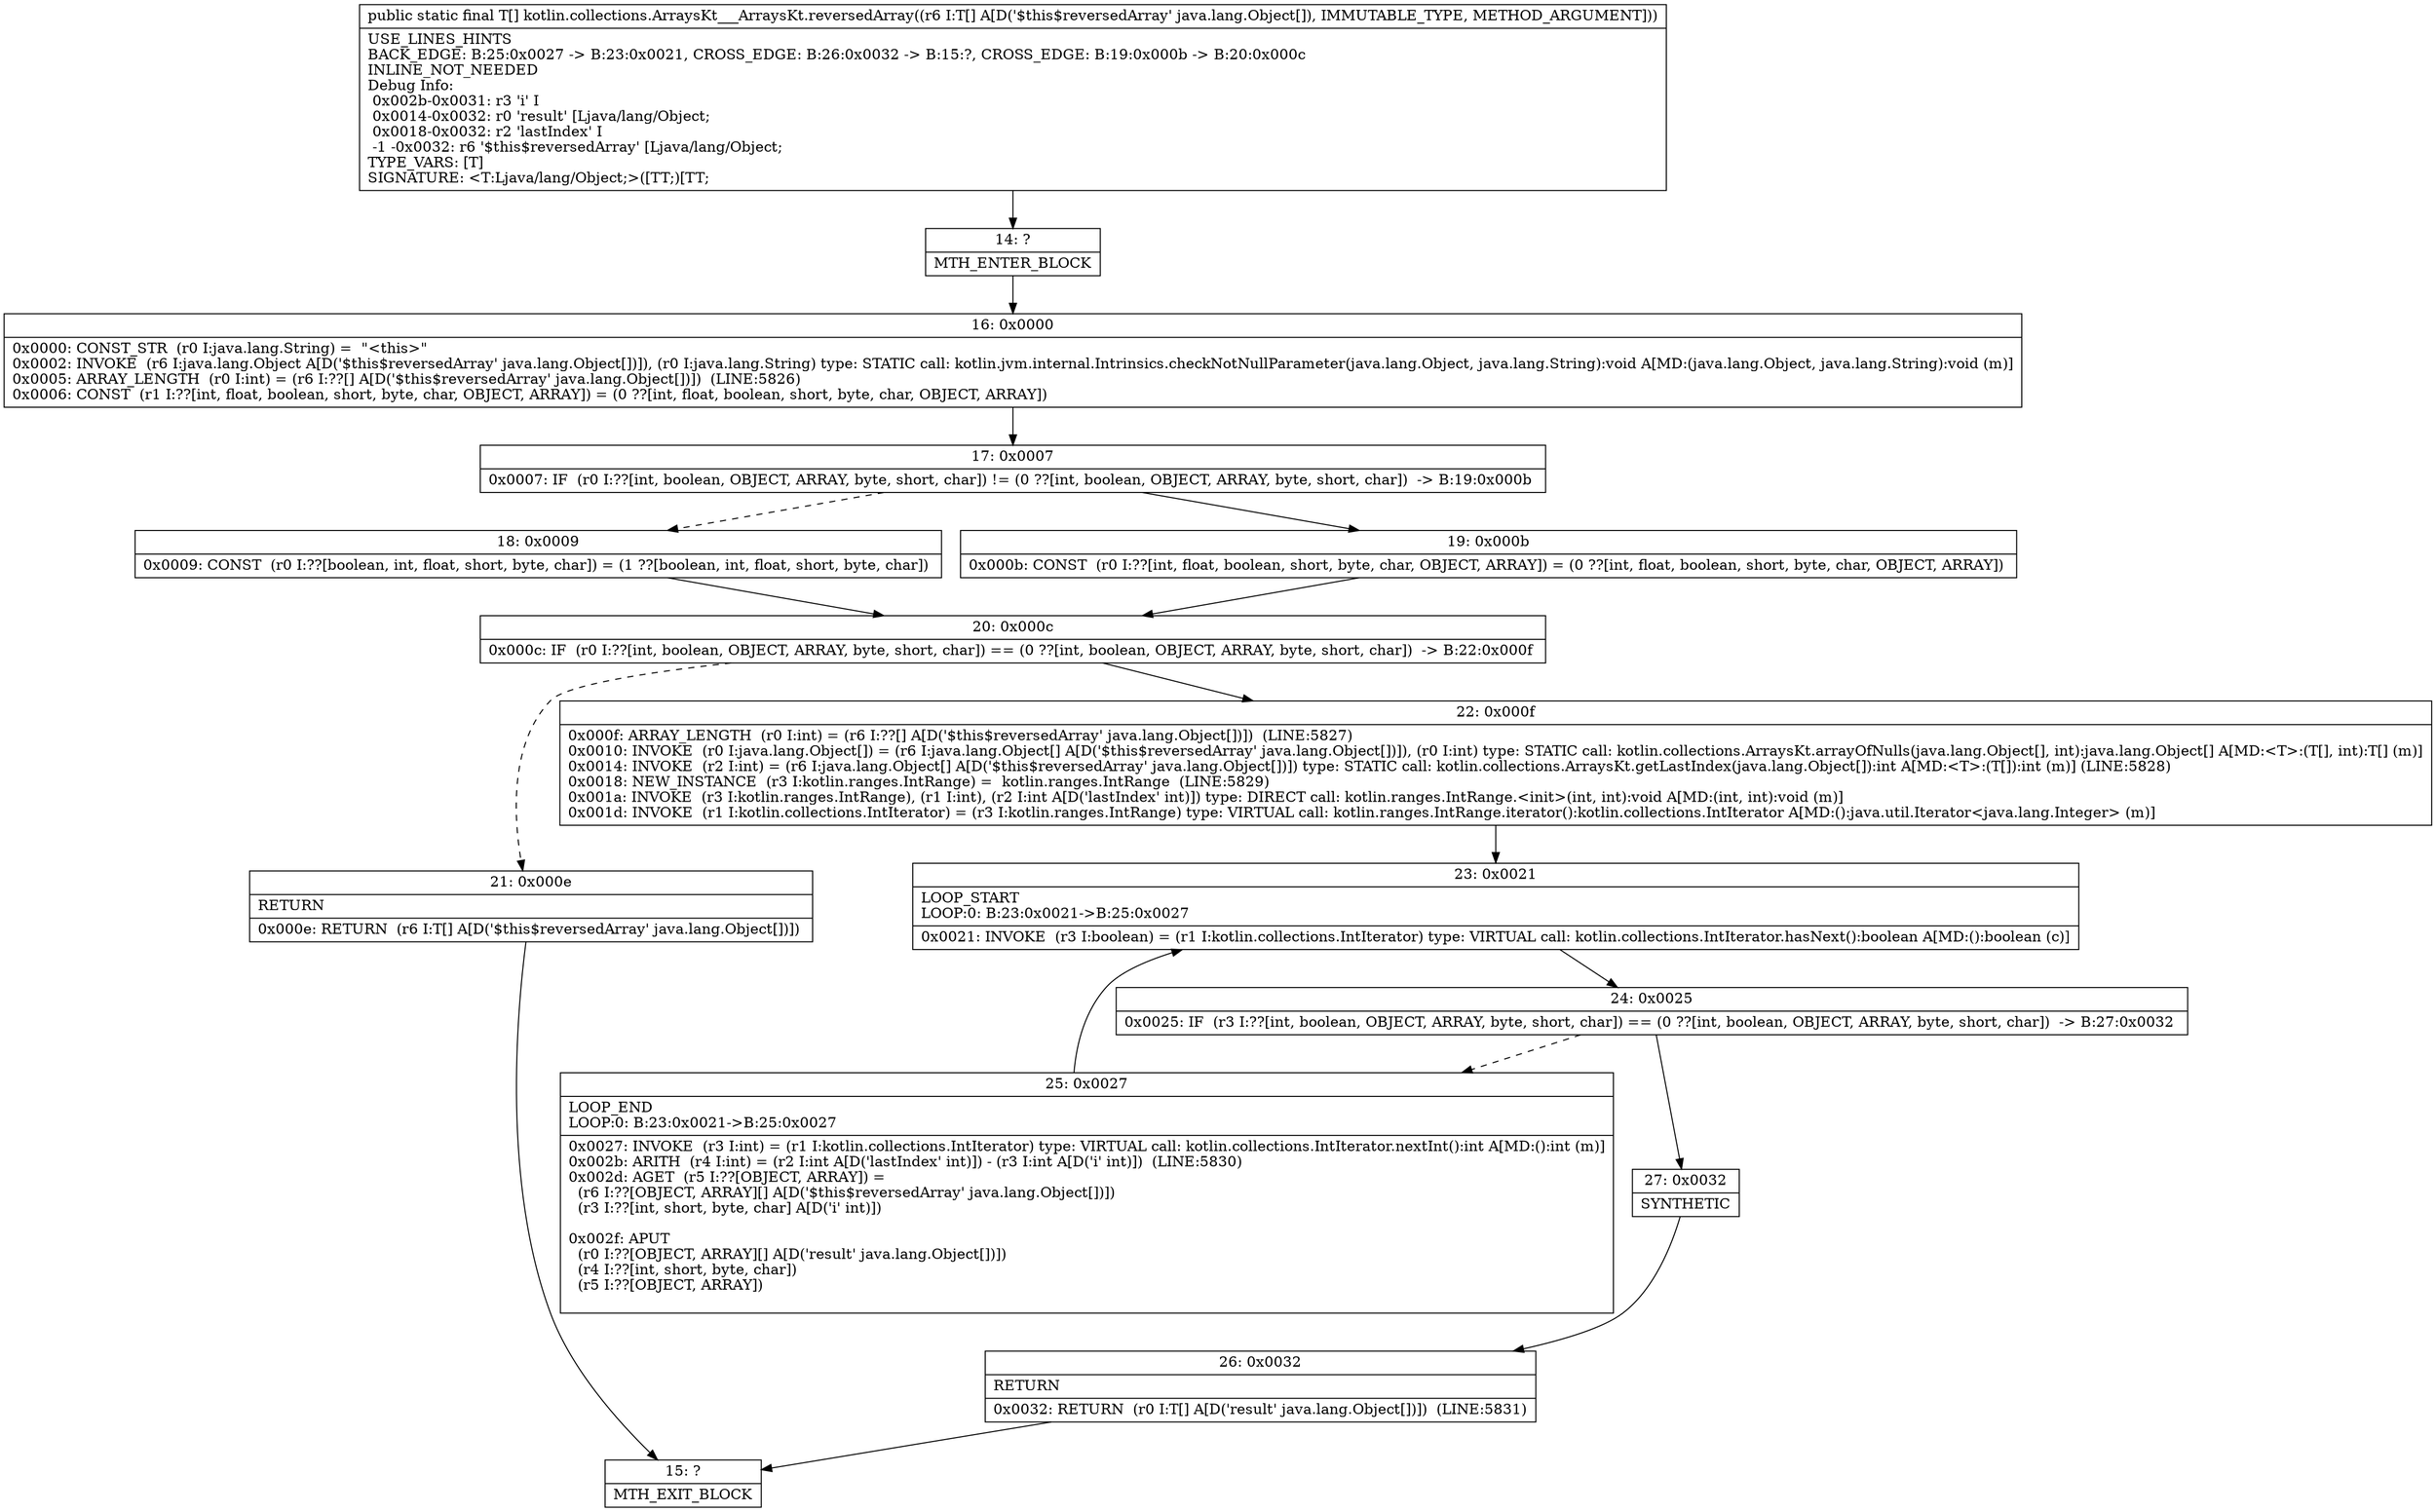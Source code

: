 digraph "CFG forkotlin.collections.ArraysKt___ArraysKt.reversedArray([Ljava\/lang\/Object;)[Ljava\/lang\/Object;" {
Node_14 [shape=record,label="{14\:\ ?|MTH_ENTER_BLOCK\l}"];
Node_16 [shape=record,label="{16\:\ 0x0000|0x0000: CONST_STR  (r0 I:java.lang.String) =  \"\<this\>\" \l0x0002: INVOKE  (r6 I:java.lang.Object A[D('$this$reversedArray' java.lang.Object[])]), (r0 I:java.lang.String) type: STATIC call: kotlin.jvm.internal.Intrinsics.checkNotNullParameter(java.lang.Object, java.lang.String):void A[MD:(java.lang.Object, java.lang.String):void (m)]\l0x0005: ARRAY_LENGTH  (r0 I:int) = (r6 I:??[] A[D('$this$reversedArray' java.lang.Object[])])  (LINE:5826)\l0x0006: CONST  (r1 I:??[int, float, boolean, short, byte, char, OBJECT, ARRAY]) = (0 ??[int, float, boolean, short, byte, char, OBJECT, ARRAY]) \l}"];
Node_17 [shape=record,label="{17\:\ 0x0007|0x0007: IF  (r0 I:??[int, boolean, OBJECT, ARRAY, byte, short, char]) != (0 ??[int, boolean, OBJECT, ARRAY, byte, short, char])  \-\> B:19:0x000b \l}"];
Node_18 [shape=record,label="{18\:\ 0x0009|0x0009: CONST  (r0 I:??[boolean, int, float, short, byte, char]) = (1 ??[boolean, int, float, short, byte, char]) \l}"];
Node_20 [shape=record,label="{20\:\ 0x000c|0x000c: IF  (r0 I:??[int, boolean, OBJECT, ARRAY, byte, short, char]) == (0 ??[int, boolean, OBJECT, ARRAY, byte, short, char])  \-\> B:22:0x000f \l}"];
Node_21 [shape=record,label="{21\:\ 0x000e|RETURN\l|0x000e: RETURN  (r6 I:T[] A[D('$this$reversedArray' java.lang.Object[])]) \l}"];
Node_15 [shape=record,label="{15\:\ ?|MTH_EXIT_BLOCK\l}"];
Node_22 [shape=record,label="{22\:\ 0x000f|0x000f: ARRAY_LENGTH  (r0 I:int) = (r6 I:??[] A[D('$this$reversedArray' java.lang.Object[])])  (LINE:5827)\l0x0010: INVOKE  (r0 I:java.lang.Object[]) = (r6 I:java.lang.Object[] A[D('$this$reversedArray' java.lang.Object[])]), (r0 I:int) type: STATIC call: kotlin.collections.ArraysKt.arrayOfNulls(java.lang.Object[], int):java.lang.Object[] A[MD:\<T\>:(T[], int):T[] (m)]\l0x0014: INVOKE  (r2 I:int) = (r6 I:java.lang.Object[] A[D('$this$reversedArray' java.lang.Object[])]) type: STATIC call: kotlin.collections.ArraysKt.getLastIndex(java.lang.Object[]):int A[MD:\<T\>:(T[]):int (m)] (LINE:5828)\l0x0018: NEW_INSTANCE  (r3 I:kotlin.ranges.IntRange) =  kotlin.ranges.IntRange  (LINE:5829)\l0x001a: INVOKE  (r3 I:kotlin.ranges.IntRange), (r1 I:int), (r2 I:int A[D('lastIndex' int)]) type: DIRECT call: kotlin.ranges.IntRange.\<init\>(int, int):void A[MD:(int, int):void (m)]\l0x001d: INVOKE  (r1 I:kotlin.collections.IntIterator) = (r3 I:kotlin.ranges.IntRange) type: VIRTUAL call: kotlin.ranges.IntRange.iterator():kotlin.collections.IntIterator A[MD:():java.util.Iterator\<java.lang.Integer\> (m)]\l}"];
Node_23 [shape=record,label="{23\:\ 0x0021|LOOP_START\lLOOP:0: B:23:0x0021\-\>B:25:0x0027\l|0x0021: INVOKE  (r3 I:boolean) = (r1 I:kotlin.collections.IntIterator) type: VIRTUAL call: kotlin.collections.IntIterator.hasNext():boolean A[MD:():boolean (c)]\l}"];
Node_24 [shape=record,label="{24\:\ 0x0025|0x0025: IF  (r3 I:??[int, boolean, OBJECT, ARRAY, byte, short, char]) == (0 ??[int, boolean, OBJECT, ARRAY, byte, short, char])  \-\> B:27:0x0032 \l}"];
Node_25 [shape=record,label="{25\:\ 0x0027|LOOP_END\lLOOP:0: B:23:0x0021\-\>B:25:0x0027\l|0x0027: INVOKE  (r3 I:int) = (r1 I:kotlin.collections.IntIterator) type: VIRTUAL call: kotlin.collections.IntIterator.nextInt():int A[MD:():int (m)]\l0x002b: ARITH  (r4 I:int) = (r2 I:int A[D('lastIndex' int)]) \- (r3 I:int A[D('i' int)])  (LINE:5830)\l0x002d: AGET  (r5 I:??[OBJECT, ARRAY]) = \l  (r6 I:??[OBJECT, ARRAY][] A[D('$this$reversedArray' java.lang.Object[])])\l  (r3 I:??[int, short, byte, char] A[D('i' int)])\l \l0x002f: APUT  \l  (r0 I:??[OBJECT, ARRAY][] A[D('result' java.lang.Object[])])\l  (r4 I:??[int, short, byte, char])\l  (r5 I:??[OBJECT, ARRAY])\l \l}"];
Node_27 [shape=record,label="{27\:\ 0x0032|SYNTHETIC\l}"];
Node_26 [shape=record,label="{26\:\ 0x0032|RETURN\l|0x0032: RETURN  (r0 I:T[] A[D('result' java.lang.Object[])])  (LINE:5831)\l}"];
Node_19 [shape=record,label="{19\:\ 0x000b|0x000b: CONST  (r0 I:??[int, float, boolean, short, byte, char, OBJECT, ARRAY]) = (0 ??[int, float, boolean, short, byte, char, OBJECT, ARRAY]) \l}"];
MethodNode[shape=record,label="{public static final T[] kotlin.collections.ArraysKt___ArraysKt.reversedArray((r6 I:T[] A[D('$this$reversedArray' java.lang.Object[]), IMMUTABLE_TYPE, METHOD_ARGUMENT]))  | USE_LINES_HINTS\lBACK_EDGE: B:25:0x0027 \-\> B:23:0x0021, CROSS_EDGE: B:26:0x0032 \-\> B:15:?, CROSS_EDGE: B:19:0x000b \-\> B:20:0x000c\lINLINE_NOT_NEEDED\lDebug Info:\l  0x002b\-0x0031: r3 'i' I\l  0x0014\-0x0032: r0 'result' [Ljava\/lang\/Object;\l  0x0018\-0x0032: r2 'lastIndex' I\l  \-1 \-0x0032: r6 '$this$reversedArray' [Ljava\/lang\/Object;\lTYPE_VARS: [T]\lSIGNATURE: \<T:Ljava\/lang\/Object;\>([TT;)[TT;\l}"];
MethodNode -> Node_14;Node_14 -> Node_16;
Node_16 -> Node_17;
Node_17 -> Node_18[style=dashed];
Node_17 -> Node_19;
Node_18 -> Node_20;
Node_20 -> Node_21[style=dashed];
Node_20 -> Node_22;
Node_21 -> Node_15;
Node_22 -> Node_23;
Node_23 -> Node_24;
Node_24 -> Node_25[style=dashed];
Node_24 -> Node_27;
Node_25 -> Node_23;
Node_27 -> Node_26;
Node_26 -> Node_15;
Node_19 -> Node_20;
}

